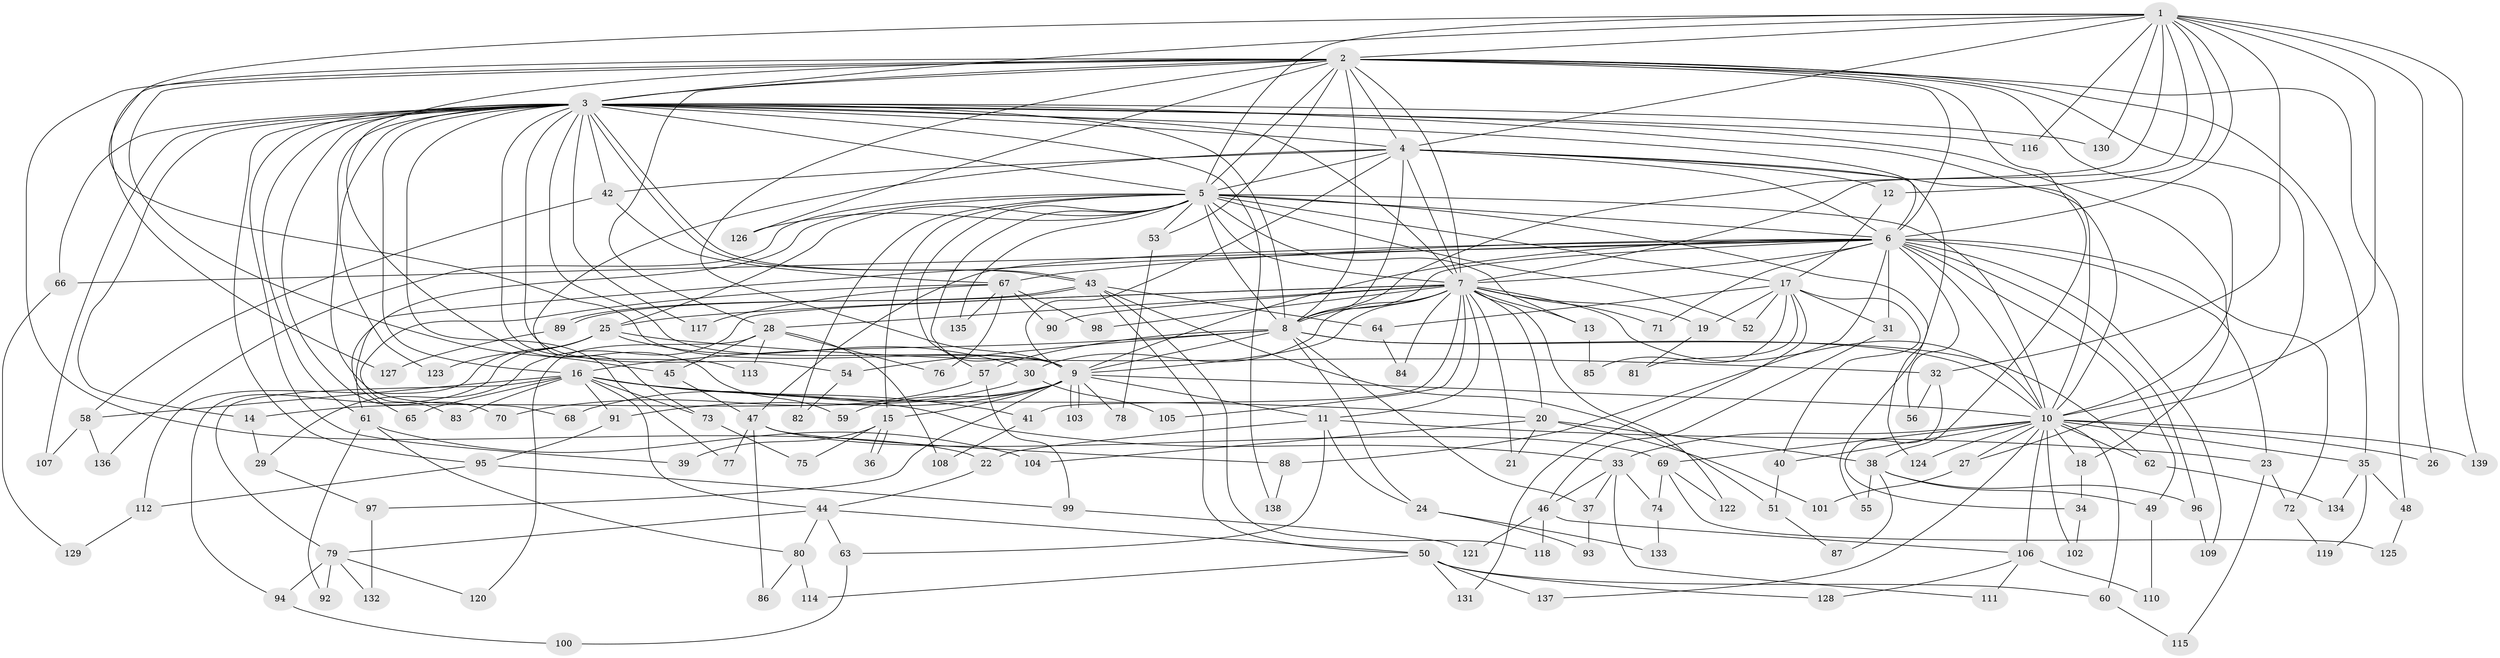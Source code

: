 // coarse degree distribution, {26: 0.009615384615384616, 19: 0.019230769230769232, 27: 0.009615384615384616, 16: 0.019230769230769232, 21: 0.009615384615384616, 14: 0.009615384615384616, 22: 0.009615384615384616, 8: 0.028846153846153848, 3: 0.2403846153846154, 6: 0.028846153846153848, 9: 0.019230769230769232, 2: 0.4423076923076923, 5: 0.057692307692307696, 4: 0.04807692307692308, 7: 0.04807692307692308}
// Generated by graph-tools (version 1.1) at 2025/23/03/03/25 07:23:41]
// undirected, 139 vertices, 303 edges
graph export_dot {
graph [start="1"]
  node [color=gray90,style=filled];
  1;
  2;
  3;
  4;
  5;
  6;
  7;
  8;
  9;
  10;
  11;
  12;
  13;
  14;
  15;
  16;
  17;
  18;
  19;
  20;
  21;
  22;
  23;
  24;
  25;
  26;
  27;
  28;
  29;
  30;
  31;
  32;
  33;
  34;
  35;
  36;
  37;
  38;
  39;
  40;
  41;
  42;
  43;
  44;
  45;
  46;
  47;
  48;
  49;
  50;
  51;
  52;
  53;
  54;
  55;
  56;
  57;
  58;
  59;
  60;
  61;
  62;
  63;
  64;
  65;
  66;
  67;
  68;
  69;
  70;
  71;
  72;
  73;
  74;
  75;
  76;
  77;
  78;
  79;
  80;
  81;
  82;
  83;
  84;
  85;
  86;
  87;
  88;
  89;
  90;
  91;
  92;
  93;
  94;
  95;
  96;
  97;
  98;
  99;
  100;
  101;
  102;
  103;
  104;
  105;
  106;
  107;
  108;
  109;
  110;
  111;
  112;
  113;
  114;
  115;
  116;
  117;
  118;
  119;
  120;
  121;
  122;
  123;
  124;
  125;
  126;
  127;
  128;
  129;
  130;
  131;
  132;
  133;
  134;
  135;
  136;
  137;
  138;
  139;
  1 -- 2;
  1 -- 3;
  1 -- 4;
  1 -- 5;
  1 -- 6;
  1 -- 7;
  1 -- 8;
  1 -- 9;
  1 -- 10;
  1 -- 12;
  1 -- 26;
  1 -- 32;
  1 -- 116;
  1 -- 130;
  1 -- 139;
  2 -- 3;
  2 -- 4;
  2 -- 5;
  2 -- 6;
  2 -- 7;
  2 -- 8;
  2 -- 9;
  2 -- 10;
  2 -- 22;
  2 -- 27;
  2 -- 28;
  2 -- 35;
  2 -- 38;
  2 -- 45;
  2 -- 48;
  2 -- 53;
  2 -- 59;
  2 -- 126;
  2 -- 127;
  3 -- 4;
  3 -- 5;
  3 -- 6;
  3 -- 7;
  3 -- 8;
  3 -- 9;
  3 -- 10;
  3 -- 14;
  3 -- 16;
  3 -- 18;
  3 -- 39;
  3 -- 42;
  3 -- 43;
  3 -- 43;
  3 -- 54;
  3 -- 61;
  3 -- 66;
  3 -- 68;
  3 -- 70;
  3 -- 77;
  3 -- 95;
  3 -- 107;
  3 -- 113;
  3 -- 116;
  3 -- 117;
  3 -- 123;
  3 -- 130;
  3 -- 138;
  4 -- 5;
  4 -- 6;
  4 -- 7;
  4 -- 8;
  4 -- 9;
  4 -- 10;
  4 -- 12;
  4 -- 42;
  4 -- 55;
  4 -- 73;
  5 -- 6;
  5 -- 7;
  5 -- 8;
  5 -- 9;
  5 -- 10;
  5 -- 13;
  5 -- 15;
  5 -- 17;
  5 -- 25;
  5 -- 52;
  5 -- 53;
  5 -- 57;
  5 -- 65;
  5 -- 82;
  5 -- 124;
  5 -- 126;
  5 -- 135;
  5 -- 136;
  6 -- 7;
  6 -- 8;
  6 -- 9;
  6 -- 10;
  6 -- 23;
  6 -- 31;
  6 -- 47;
  6 -- 49;
  6 -- 56;
  6 -- 61;
  6 -- 66;
  6 -- 67;
  6 -- 71;
  6 -- 72;
  6 -- 88;
  6 -- 96;
  6 -- 109;
  7 -- 8;
  7 -- 9;
  7 -- 10;
  7 -- 11;
  7 -- 13;
  7 -- 19;
  7 -- 20;
  7 -- 21;
  7 -- 25;
  7 -- 28;
  7 -- 29;
  7 -- 30;
  7 -- 41;
  7 -- 71;
  7 -- 84;
  7 -- 90;
  7 -- 98;
  7 -- 105;
  7 -- 122;
  8 -- 9;
  8 -- 10;
  8 -- 16;
  8 -- 24;
  8 -- 37;
  8 -- 54;
  8 -- 57;
  8 -- 62;
  9 -- 10;
  9 -- 11;
  9 -- 14;
  9 -- 15;
  9 -- 59;
  9 -- 78;
  9 -- 91;
  9 -- 97;
  9 -- 103;
  9 -- 103;
  10 -- 18;
  10 -- 26;
  10 -- 27;
  10 -- 33;
  10 -- 35;
  10 -- 40;
  10 -- 60;
  10 -- 62;
  10 -- 69;
  10 -- 102;
  10 -- 106;
  10 -- 124;
  10 -- 137;
  10 -- 139;
  11 -- 22;
  11 -- 23;
  11 -- 24;
  11 -- 63;
  12 -- 17;
  13 -- 85;
  14 -- 29;
  15 -- 36;
  15 -- 36;
  15 -- 39;
  15 -- 75;
  16 -- 20;
  16 -- 33;
  16 -- 41;
  16 -- 44;
  16 -- 58;
  16 -- 65;
  16 -- 73;
  16 -- 79;
  16 -- 83;
  16 -- 91;
  17 -- 19;
  17 -- 31;
  17 -- 40;
  17 -- 52;
  17 -- 64;
  17 -- 81;
  17 -- 85;
  17 -- 131;
  18 -- 34;
  19 -- 81;
  20 -- 21;
  20 -- 38;
  20 -- 101;
  20 -- 104;
  22 -- 44;
  23 -- 72;
  23 -- 115;
  24 -- 93;
  24 -- 133;
  25 -- 30;
  25 -- 32;
  25 -- 94;
  25 -- 112;
  25 -- 123;
  27 -- 101;
  28 -- 45;
  28 -- 76;
  28 -- 108;
  28 -- 113;
  28 -- 120;
  29 -- 97;
  30 -- 68;
  30 -- 105;
  31 -- 46;
  32 -- 34;
  32 -- 56;
  33 -- 37;
  33 -- 46;
  33 -- 74;
  33 -- 111;
  34 -- 102;
  35 -- 48;
  35 -- 119;
  35 -- 134;
  37 -- 93;
  38 -- 49;
  38 -- 55;
  38 -- 87;
  38 -- 96;
  40 -- 51;
  41 -- 108;
  42 -- 58;
  42 -- 67;
  43 -- 50;
  43 -- 51;
  43 -- 64;
  43 -- 89;
  43 -- 89;
  43 -- 118;
  44 -- 50;
  44 -- 63;
  44 -- 79;
  44 -- 80;
  45 -- 47;
  46 -- 106;
  46 -- 118;
  46 -- 121;
  47 -- 69;
  47 -- 77;
  47 -- 86;
  47 -- 88;
  48 -- 125;
  49 -- 110;
  50 -- 60;
  50 -- 114;
  50 -- 128;
  50 -- 131;
  50 -- 137;
  51 -- 87;
  53 -- 78;
  54 -- 82;
  57 -- 70;
  57 -- 99;
  58 -- 107;
  58 -- 136;
  60 -- 115;
  61 -- 80;
  61 -- 92;
  61 -- 104;
  62 -- 134;
  63 -- 100;
  64 -- 84;
  66 -- 129;
  67 -- 76;
  67 -- 83;
  67 -- 90;
  67 -- 98;
  67 -- 117;
  67 -- 135;
  69 -- 74;
  69 -- 122;
  69 -- 125;
  72 -- 119;
  73 -- 75;
  74 -- 133;
  79 -- 92;
  79 -- 94;
  79 -- 120;
  79 -- 132;
  80 -- 86;
  80 -- 114;
  88 -- 138;
  89 -- 127;
  91 -- 95;
  94 -- 100;
  95 -- 99;
  95 -- 112;
  96 -- 109;
  97 -- 132;
  99 -- 121;
  106 -- 110;
  106 -- 111;
  106 -- 128;
  112 -- 129;
}
